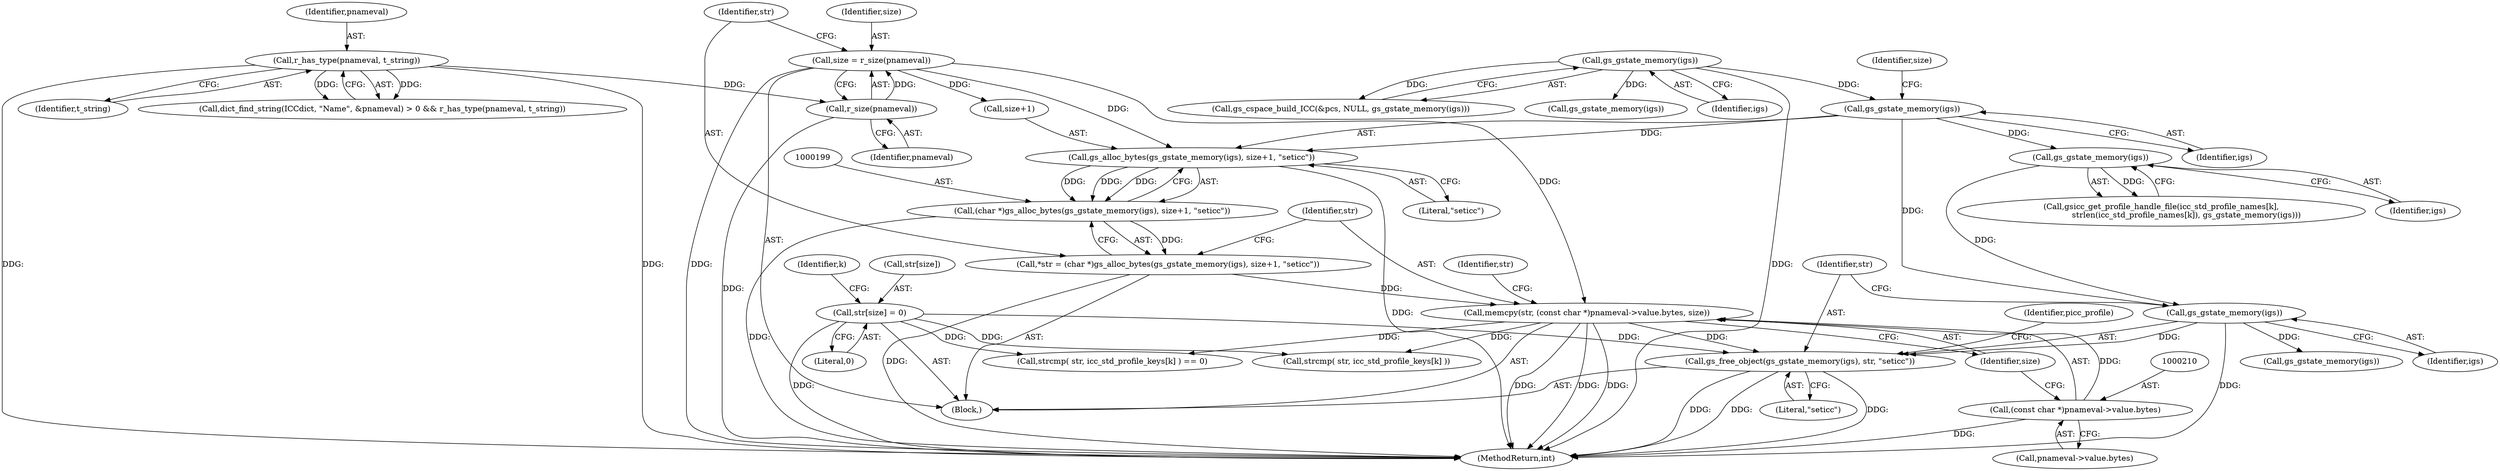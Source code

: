 digraph "0_ghostscript_67d760ab775dae4efe803b5944b0439aa3c0b04a@API" {
"1000254" [label="(Call,gs_free_object(gs_gstate_memory(igs), str, \"seticc\"))"];
"1000255" [label="(Call,gs_gstate_memory(igs))"];
"1000251" [label="(Call,gs_gstate_memory(igs))"];
"1000201" [label="(Call,gs_gstate_memory(igs))"];
"1000167" [label="(Call,gs_gstate_memory(igs))"];
"1000217" [label="(Call,str[size] = 0)"];
"1000207" [label="(Call,memcpy(str, (const char *)pnameval->value.bytes, size))"];
"1000196" [label="(Call,*str = (char *)gs_alloc_bytes(gs_gstate_memory(igs), size+1, \"seticc\"))"];
"1000198" [label="(Call,(char *)gs_alloc_bytes(gs_gstate_memory(igs), size+1, \"seticc\"))"];
"1000200" [label="(Call,gs_alloc_bytes(gs_gstate_memory(igs), size+1, \"seticc\"))"];
"1000191" [label="(Call,size = r_size(pnameval))"];
"1000193" [label="(Call,r_size(pnameval))"];
"1000186" [label="(Call,r_has_type(pnameval, t_string))"];
"1000209" [label="(Call,(const char *)pnameval->value.bytes)"];
"1000251" [label="(Call,gs_gstate_memory(igs))"];
"1000217" [label="(Call,str[size] = 0)"];
"1000224" [label="(Identifier,k)"];
"1000219" [label="(Identifier,str)"];
"1000589" [label="(MethodReturn,int)"];
"1000198" [label="(Call,(char *)gs_alloc_bytes(gs_gstate_memory(igs), size+1, \"seticc\"))"];
"1000197" [label="(Identifier,str)"];
"1000163" [label="(Call,gs_cspace_build_ICC(&pcs, NULL, gs_gstate_memory(igs)))"];
"1000243" [label="(Call,gsicc_get_profile_handle_file(icc_std_profile_names[k],\n                    strlen(icc_std_profile_names[k]), gs_gstate_memory(igs)))"];
"1000191" [label="(Call,size = r_size(pnameval))"];
"1000255" [label="(Call,gs_gstate_memory(igs))"];
"1000187" [label="(Identifier,pnameval)"];
"1000265" [label="(Call,gs_gstate_memory(igs))"];
"1000201" [label="(Call,gs_gstate_memory(igs))"];
"1000257" [label="(Identifier,str)"];
"1000315" [label="(Call,gs_gstate_memory(igs))"];
"1000194" [label="(Identifier,pnameval)"];
"1000204" [label="(Identifier,size)"];
"1000189" [label="(Block,)"];
"1000203" [label="(Call,size+1)"];
"1000216" [label="(Identifier,size)"];
"1000256" [label="(Identifier,igs)"];
"1000209" [label="(Call,(const char *)pnameval->value.bytes)"];
"1000192" [label="(Identifier,size)"];
"1000211" [label="(Call,pnameval->value.bytes)"];
"1000168" [label="(Identifier,igs)"];
"1000188" [label="(Identifier,t_string)"];
"1000200" [label="(Call,gs_alloc_bytes(gs_gstate_memory(igs), size+1, \"seticc\"))"];
"1000254" [label="(Call,gs_free_object(gs_gstate_memory(igs), str, \"seticc\"))"];
"1000167" [label="(Call,gs_gstate_memory(igs))"];
"1000196" [label="(Call,*str = (char *)gs_alloc_bytes(gs_gstate_memory(igs), size+1, \"seticc\"))"];
"1000206" [label="(Literal,\"seticc\")"];
"1000258" [label="(Literal,\"seticc\")"];
"1000178" [label="(Call,dict_find_string(ICCdict, \"Name\", &pnameval) > 0 && r_has_type(pnameval, t_string))"];
"1000233" [label="(Call,strcmp( str, icc_std_profile_keys[k] ) == 0)"];
"1000208" [label="(Identifier,str)"];
"1000186" [label="(Call,r_has_type(pnameval, t_string))"];
"1000218" [label="(Call,str[size])"];
"1000193" [label="(Call,r_size(pnameval))"];
"1000252" [label="(Identifier,igs)"];
"1000221" [label="(Literal,0)"];
"1000207" [label="(Call,memcpy(str, (const char *)pnameval->value.bytes, size))"];
"1000293" [label="(Identifier,picc_profile)"];
"1000234" [label="(Call,strcmp( str, icc_std_profile_keys[k] ))"];
"1000202" [label="(Identifier,igs)"];
"1000254" -> "1000189"  [label="AST: "];
"1000254" -> "1000258"  [label="CFG: "];
"1000255" -> "1000254"  [label="AST: "];
"1000257" -> "1000254"  [label="AST: "];
"1000258" -> "1000254"  [label="AST: "];
"1000293" -> "1000254"  [label="CFG: "];
"1000254" -> "1000589"  [label="DDG: "];
"1000254" -> "1000589"  [label="DDG: "];
"1000254" -> "1000589"  [label="DDG: "];
"1000255" -> "1000254"  [label="DDG: "];
"1000217" -> "1000254"  [label="DDG: "];
"1000207" -> "1000254"  [label="DDG: "];
"1000255" -> "1000256"  [label="CFG: "];
"1000256" -> "1000255"  [label="AST: "];
"1000257" -> "1000255"  [label="CFG: "];
"1000255" -> "1000589"  [label="DDG: "];
"1000251" -> "1000255"  [label="DDG: "];
"1000201" -> "1000255"  [label="DDG: "];
"1000255" -> "1000315"  [label="DDG: "];
"1000251" -> "1000243"  [label="AST: "];
"1000251" -> "1000252"  [label="CFG: "];
"1000252" -> "1000251"  [label="AST: "];
"1000243" -> "1000251"  [label="CFG: "];
"1000251" -> "1000243"  [label="DDG: "];
"1000201" -> "1000251"  [label="DDG: "];
"1000201" -> "1000200"  [label="AST: "];
"1000201" -> "1000202"  [label="CFG: "];
"1000202" -> "1000201"  [label="AST: "];
"1000204" -> "1000201"  [label="CFG: "];
"1000201" -> "1000200"  [label="DDG: "];
"1000167" -> "1000201"  [label="DDG: "];
"1000167" -> "1000163"  [label="AST: "];
"1000167" -> "1000168"  [label="CFG: "];
"1000168" -> "1000167"  [label="AST: "];
"1000163" -> "1000167"  [label="CFG: "];
"1000167" -> "1000589"  [label="DDG: "];
"1000167" -> "1000163"  [label="DDG: "];
"1000167" -> "1000265"  [label="DDG: "];
"1000217" -> "1000189"  [label="AST: "];
"1000217" -> "1000221"  [label="CFG: "];
"1000218" -> "1000217"  [label="AST: "];
"1000221" -> "1000217"  [label="AST: "];
"1000224" -> "1000217"  [label="CFG: "];
"1000217" -> "1000589"  [label="DDG: "];
"1000217" -> "1000233"  [label="DDG: "];
"1000217" -> "1000234"  [label="DDG: "];
"1000207" -> "1000189"  [label="AST: "];
"1000207" -> "1000216"  [label="CFG: "];
"1000208" -> "1000207"  [label="AST: "];
"1000209" -> "1000207"  [label="AST: "];
"1000216" -> "1000207"  [label="AST: "];
"1000219" -> "1000207"  [label="CFG: "];
"1000207" -> "1000589"  [label="DDG: "];
"1000207" -> "1000589"  [label="DDG: "];
"1000207" -> "1000589"  [label="DDG: "];
"1000196" -> "1000207"  [label="DDG: "];
"1000209" -> "1000207"  [label="DDG: "];
"1000191" -> "1000207"  [label="DDG: "];
"1000207" -> "1000233"  [label="DDG: "];
"1000207" -> "1000234"  [label="DDG: "];
"1000196" -> "1000189"  [label="AST: "];
"1000196" -> "1000198"  [label="CFG: "];
"1000197" -> "1000196"  [label="AST: "];
"1000198" -> "1000196"  [label="AST: "];
"1000208" -> "1000196"  [label="CFG: "];
"1000196" -> "1000589"  [label="DDG: "];
"1000198" -> "1000196"  [label="DDG: "];
"1000198" -> "1000200"  [label="CFG: "];
"1000199" -> "1000198"  [label="AST: "];
"1000200" -> "1000198"  [label="AST: "];
"1000198" -> "1000589"  [label="DDG: "];
"1000200" -> "1000198"  [label="DDG: "];
"1000200" -> "1000198"  [label="DDG: "];
"1000200" -> "1000198"  [label="DDG: "];
"1000200" -> "1000206"  [label="CFG: "];
"1000203" -> "1000200"  [label="AST: "];
"1000206" -> "1000200"  [label="AST: "];
"1000200" -> "1000589"  [label="DDG: "];
"1000191" -> "1000200"  [label="DDG: "];
"1000191" -> "1000189"  [label="AST: "];
"1000191" -> "1000193"  [label="CFG: "];
"1000192" -> "1000191"  [label="AST: "];
"1000193" -> "1000191"  [label="AST: "];
"1000197" -> "1000191"  [label="CFG: "];
"1000191" -> "1000589"  [label="DDG: "];
"1000193" -> "1000191"  [label="DDG: "];
"1000191" -> "1000203"  [label="DDG: "];
"1000193" -> "1000194"  [label="CFG: "];
"1000194" -> "1000193"  [label="AST: "];
"1000193" -> "1000589"  [label="DDG: "];
"1000186" -> "1000193"  [label="DDG: "];
"1000186" -> "1000178"  [label="AST: "];
"1000186" -> "1000188"  [label="CFG: "];
"1000187" -> "1000186"  [label="AST: "];
"1000188" -> "1000186"  [label="AST: "];
"1000178" -> "1000186"  [label="CFG: "];
"1000186" -> "1000589"  [label="DDG: "];
"1000186" -> "1000589"  [label="DDG: "];
"1000186" -> "1000178"  [label="DDG: "];
"1000186" -> "1000178"  [label="DDG: "];
"1000209" -> "1000211"  [label="CFG: "];
"1000210" -> "1000209"  [label="AST: "];
"1000211" -> "1000209"  [label="AST: "];
"1000216" -> "1000209"  [label="CFG: "];
"1000209" -> "1000589"  [label="DDG: "];
}
